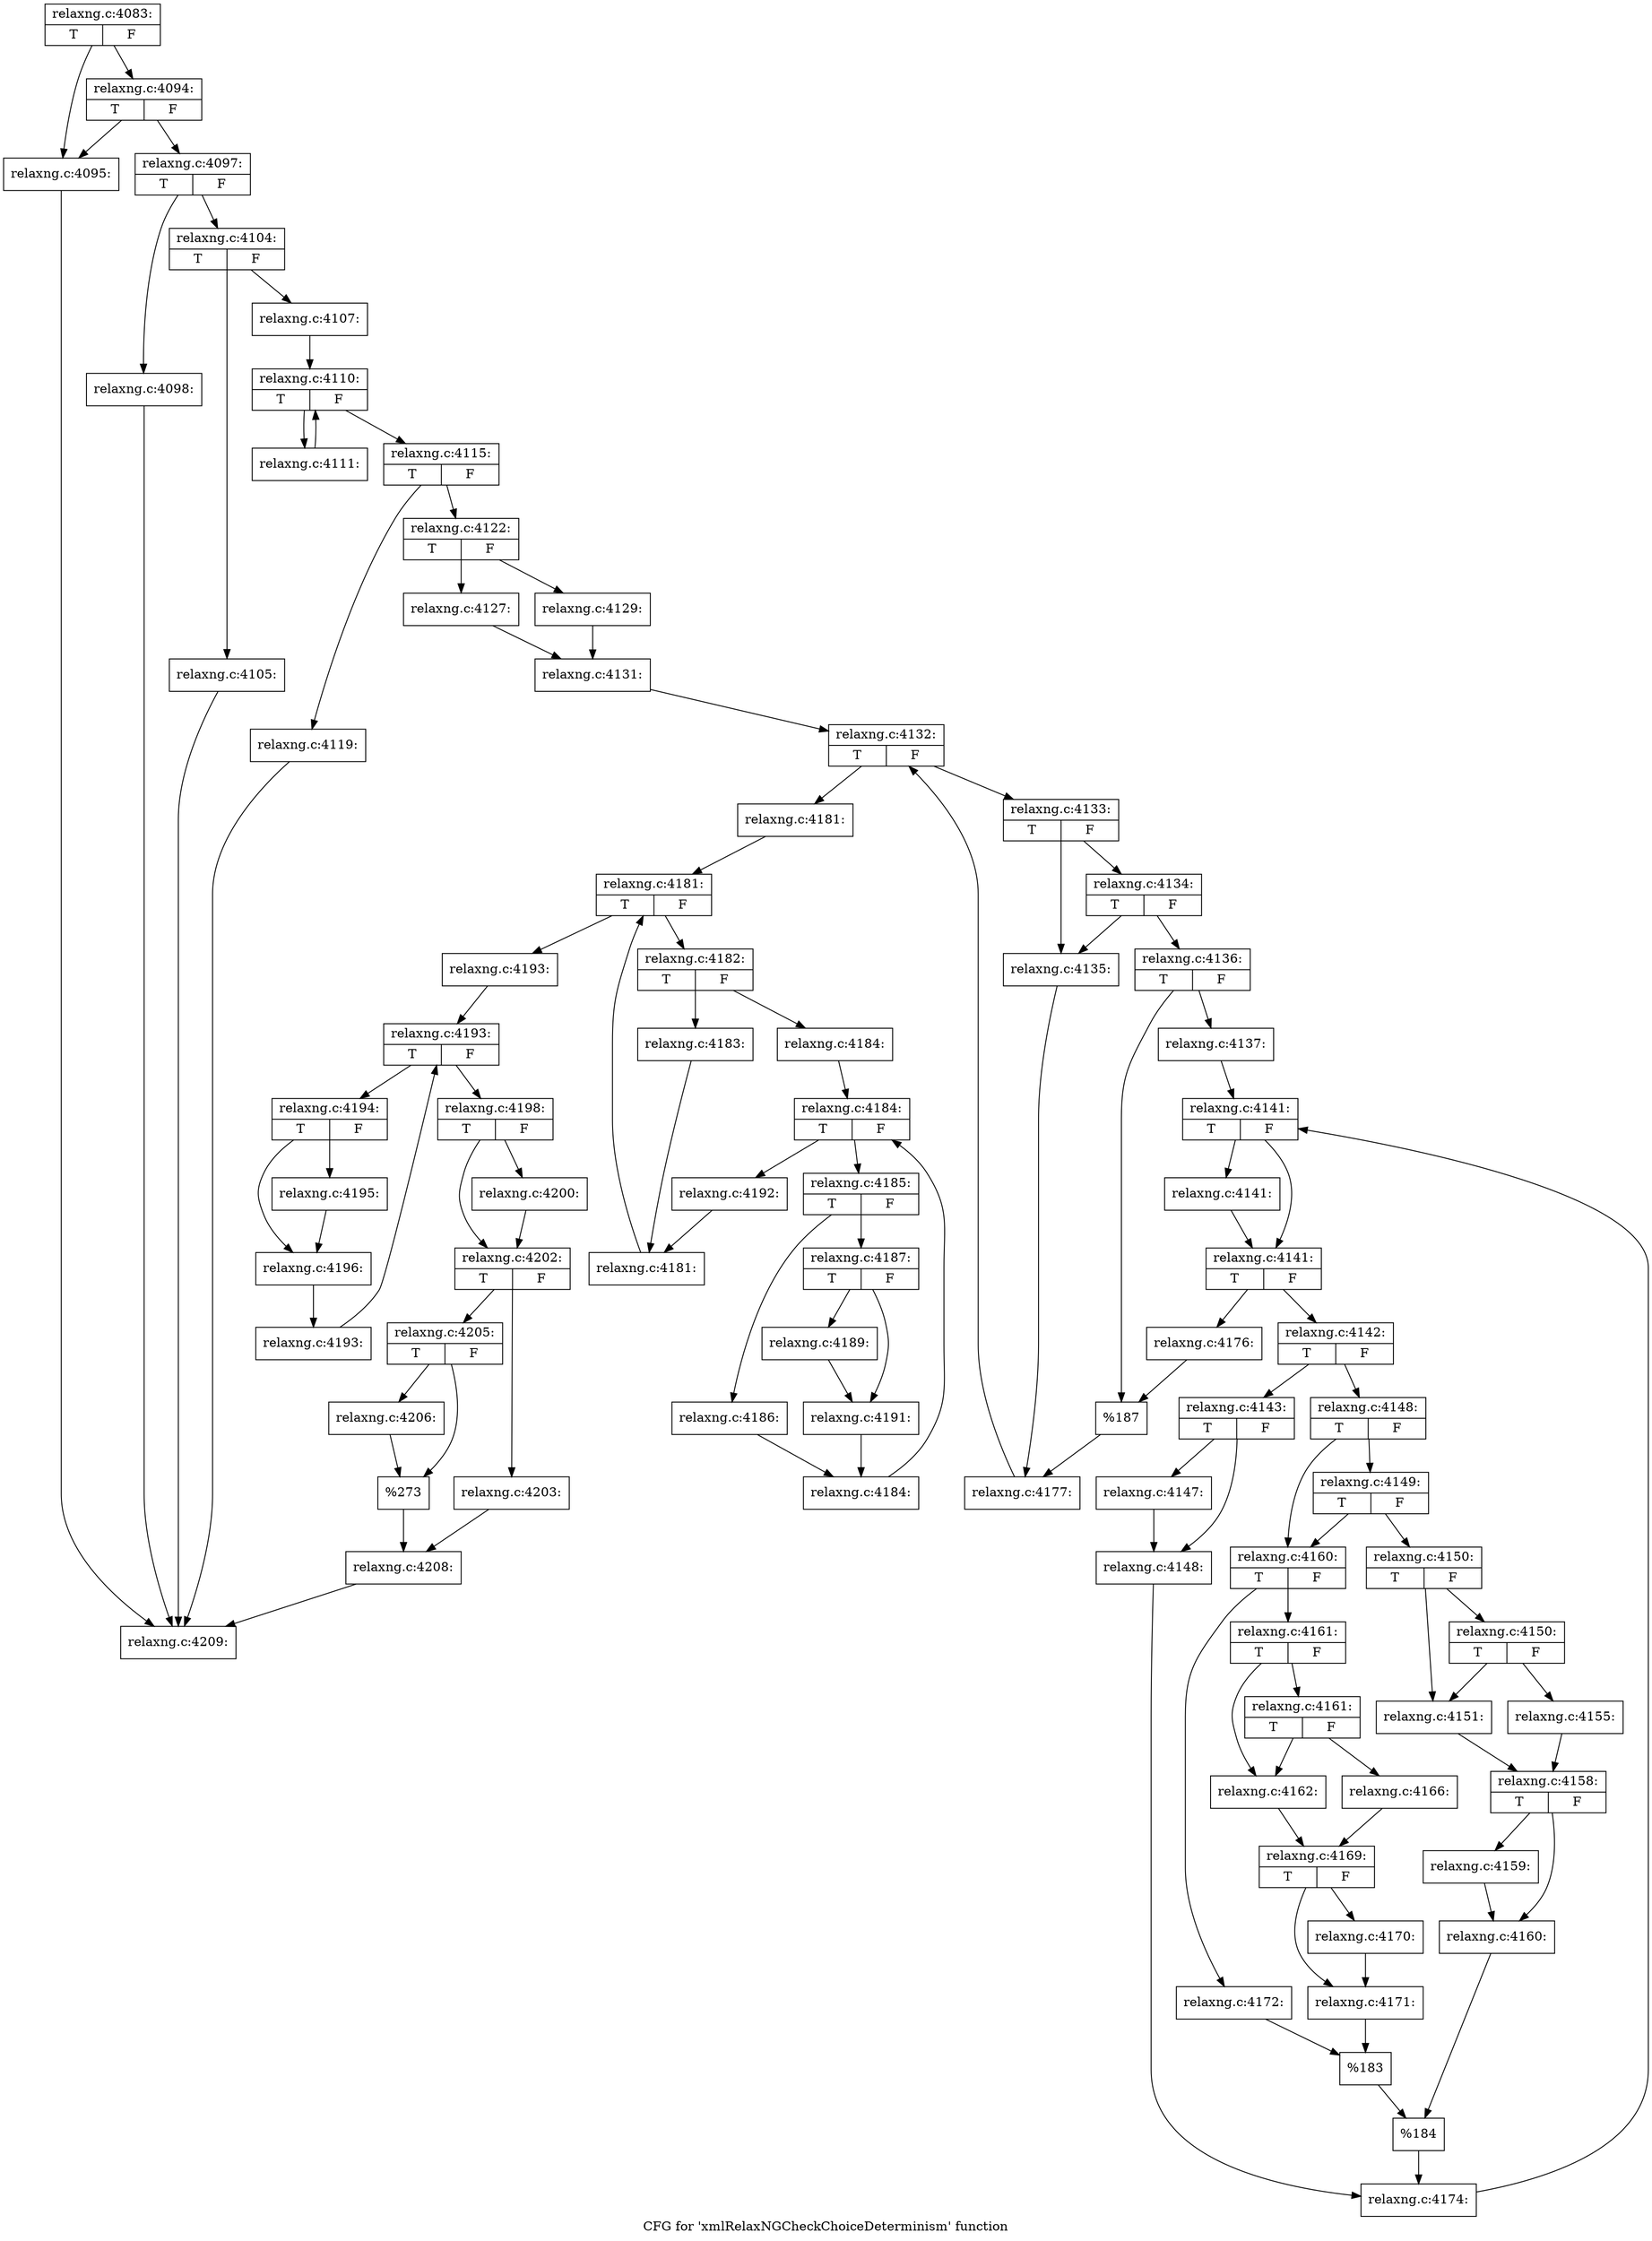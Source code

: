 digraph "CFG for 'xmlRelaxNGCheckChoiceDeterminism' function" {
	label="CFG for 'xmlRelaxNGCheckChoiceDeterminism' function";

	Node0x3e3bf00 [shape=record,label="{relaxng.c:4083:|{<s0>T|<s1>F}}"];
	Node0x3e3bf00 -> Node0x3e3e7b0;
	Node0x3e3bf00 -> Node0x3e3e850;
	Node0x3e3e850 [shape=record,label="{relaxng.c:4094:|{<s0>T|<s1>F}}"];
	Node0x3e3e850 -> Node0x3e3e7b0;
	Node0x3e3e850 -> Node0x3e3e800;
	Node0x3e3e7b0 [shape=record,label="{relaxng.c:4095:}"];
	Node0x3e3e7b0 -> Node0x3e3c9b0;
	Node0x3e3e800 [shape=record,label="{relaxng.c:4097:|{<s0>T|<s1>F}}"];
	Node0x3e3e800 -> Node0x3e3ef90;
	Node0x3e3e800 -> Node0x3e3efe0;
	Node0x3e3ef90 [shape=record,label="{relaxng.c:4098:}"];
	Node0x3e3ef90 -> Node0x3e3c9b0;
	Node0x3e3efe0 [shape=record,label="{relaxng.c:4104:|{<s0>T|<s1>F}}"];
	Node0x3e3efe0 -> Node0x3e3f5a0;
	Node0x3e3efe0 -> Node0x3e3f5f0;
	Node0x3e3f5a0 [shape=record,label="{relaxng.c:4105:}"];
	Node0x3e3f5a0 -> Node0x3e3c9b0;
	Node0x3e3f5f0 [shape=record,label="{relaxng.c:4107:}"];
	Node0x3e3f5f0 -> Node0x382f810;
	Node0x382f810 [shape=record,label="{relaxng.c:4110:|{<s0>T|<s1>F}}"];
	Node0x382f810 -> Node0x3e40670;
	Node0x382f810 -> Node0x3e40340;
	Node0x3e40670 [shape=record,label="{relaxng.c:4111:}"];
	Node0x3e40670 -> Node0x382f810;
	Node0x3e40340 [shape=record,label="{relaxng.c:4115:|{<s0>T|<s1>F}}"];
	Node0x3e40340 -> Node0x3e41380;
	Node0x3e40340 -> Node0x3e413d0;
	Node0x3e41380 [shape=record,label="{relaxng.c:4119:}"];
	Node0x3e41380 -> Node0x3e3c9b0;
	Node0x3e413d0 [shape=record,label="{relaxng.c:4122:|{<s0>T|<s1>F}}"];
	Node0x3e413d0 -> Node0x3e41bd0;
	Node0x3e413d0 -> Node0x3e41c70;
	Node0x3e41bd0 [shape=record,label="{relaxng.c:4127:}"];
	Node0x3e41bd0 -> Node0x3e41c20;
	Node0x3e41c70 [shape=record,label="{relaxng.c:4129:}"];
	Node0x3e41c70 -> Node0x3e41c20;
	Node0x3e41c20 [shape=record,label="{relaxng.c:4131:}"];
	Node0x3e41c20 -> Node0x3e42680;
	Node0x3e42680 [shape=record,label="{relaxng.c:4132:|{<s0>T|<s1>F}}"];
	Node0x3e42680 -> Node0x3e42a30;
	Node0x3e42680 -> Node0x3e42860;
	Node0x3e42a30 [shape=record,label="{relaxng.c:4133:|{<s0>T|<s1>F}}"];
	Node0x3e42a30 -> Node0x3e42f90;
	Node0x3e42a30 -> Node0x3e43080;
	Node0x3e43080 [shape=record,label="{relaxng.c:4134:|{<s0>T|<s1>F}}"];
	Node0x3e43080 -> Node0x3e42f90;
	Node0x3e43080 -> Node0x3e43030;
	Node0x3e42f90 [shape=record,label="{relaxng.c:4135:}"];
	Node0x3e42f90 -> Node0x3e42fe0;
	Node0x3e43030 [shape=record,label="{relaxng.c:4136:|{<s0>T|<s1>F}}"];
	Node0x3e43030 -> Node0x3e43c40;
	Node0x3e43030 -> Node0x3e43c90;
	Node0x3e43c40 [shape=record,label="{relaxng.c:4137:}"];
	Node0x3e43c40 -> Node0x3e44830;
	Node0x3e44830 [shape=record,label="{relaxng.c:4141:|{<s0>T|<s1>F}}"];
	Node0x3e44830 -> Node0x3e44ae0;
	Node0x3e44830 -> Node0x3e44a90;
	Node0x3e44ae0 [shape=record,label="{relaxng.c:4141:}"];
	Node0x3e44ae0 -> Node0x3e44a90;
	Node0x3e44a90 [shape=record,label="{relaxng.c:4141:|{<s0>T|<s1>F}}"];
	Node0x3e44a90 -> Node0x3e44fd0;
	Node0x3e44a90 -> Node0x3e44a10;
	Node0x3e44fd0 [shape=record,label="{relaxng.c:4142:|{<s0>T|<s1>F}}"];
	Node0x3e44fd0 -> Node0x3e45140;
	Node0x3e44fd0 -> Node0x3e451e0;
	Node0x3e45140 [shape=record,label="{relaxng.c:4143:|{<s0>T|<s1>F}}"];
	Node0x3e45140 -> Node0x3e45e80;
	Node0x3e45140 -> Node0x3e461b0;
	Node0x3e45e80 [shape=record,label="{relaxng.c:4147:}"];
	Node0x3e45e80 -> Node0x3e461b0;
	Node0x3e461b0 [shape=record,label="{relaxng.c:4148:}"];
	Node0x3e461b0 -> Node0x3e45190;
	Node0x3e451e0 [shape=record,label="{relaxng.c:4148:|{<s0>T|<s1>F}}"];
	Node0x3e451e0 -> Node0x3e46700;
	Node0x3e451e0 -> Node0x3e466b0;
	Node0x3e46700 [shape=record,label="{relaxng.c:4149:|{<s0>T|<s1>F}}"];
	Node0x3e46700 -> Node0x3e46610;
	Node0x3e46700 -> Node0x3e466b0;
	Node0x3e46610 [shape=record,label="{relaxng.c:4150:|{<s0>T|<s1>F}}"];
	Node0x3e46610 -> Node0x3e47050;
	Node0x3e46610 -> Node0x3e47140;
	Node0x3e47140 [shape=record,label="{relaxng.c:4150:|{<s0>T|<s1>F}}"];
	Node0x3e47140 -> Node0x3e47050;
	Node0x3e47140 -> Node0x3e470f0;
	Node0x3e47050 [shape=record,label="{relaxng.c:4151:}"];
	Node0x3e47050 -> Node0x3e470a0;
	Node0x3e470f0 [shape=record,label="{relaxng.c:4155:}"];
	Node0x3e470f0 -> Node0x3e470a0;
	Node0x3e470a0 [shape=record,label="{relaxng.c:4158:|{<s0>T|<s1>F}}"];
	Node0x3e470a0 -> Node0x3e48750;
	Node0x3e470a0 -> Node0x3e487a0;
	Node0x3e48750 [shape=record,label="{relaxng.c:4159:}"];
	Node0x3e48750 -> Node0x3e487a0;
	Node0x3e487a0 [shape=record,label="{relaxng.c:4160:}"];
	Node0x3e487a0 -> Node0x3e46660;
	Node0x3e466b0 [shape=record,label="{relaxng.c:4160:|{<s0>T|<s1>F}}"];
	Node0x3e466b0 -> Node0x3e48d20;
	Node0x3e466b0 -> Node0x3e48dc0;
	Node0x3e48d20 [shape=record,label="{relaxng.c:4161:|{<s0>T|<s1>F}}"];
	Node0x3e48d20 -> Node0x3e49370;
	Node0x3e48d20 -> Node0x3e49460;
	Node0x3e49460 [shape=record,label="{relaxng.c:4161:|{<s0>T|<s1>F}}"];
	Node0x3e49460 -> Node0x3e49370;
	Node0x3e49460 -> Node0x3e49410;
	Node0x3e49370 [shape=record,label="{relaxng.c:4162:}"];
	Node0x3e49370 -> Node0x3e493c0;
	Node0x3e49410 [shape=record,label="{relaxng.c:4166:}"];
	Node0x3e49410 -> Node0x3e493c0;
	Node0x3e493c0 [shape=record,label="{relaxng.c:4169:|{<s0>T|<s1>F}}"];
	Node0x3e493c0 -> Node0x3e4aba0;
	Node0x3e493c0 -> Node0x3e4abf0;
	Node0x3e4aba0 [shape=record,label="{relaxng.c:4170:}"];
	Node0x3e4aba0 -> Node0x3e4abf0;
	Node0x3e4abf0 [shape=record,label="{relaxng.c:4171:}"];
	Node0x3e4abf0 -> Node0x3e48d70;
	Node0x3e48dc0 [shape=record,label="{relaxng.c:4172:}"];
	Node0x3e48dc0 -> Node0x3e48d70;
	Node0x3e48d70 [shape=record,label="{%183}"];
	Node0x3e48d70 -> Node0x3e46660;
	Node0x3e46660 [shape=record,label="{%184}"];
	Node0x3e46660 -> Node0x3e45190;
	Node0x3e45190 [shape=record,label="{relaxng.c:4174:}"];
	Node0x3e45190 -> Node0x3e44830;
	Node0x3e44a10 [shape=record,label="{relaxng.c:4176:}"];
	Node0x3e44a10 -> Node0x3e43c90;
	Node0x3e43c90 [shape=record,label="{%187}"];
	Node0x3e43c90 -> Node0x3e42fe0;
	Node0x3e42fe0 [shape=record,label="{relaxng.c:4177:}"];
	Node0x3e42fe0 -> Node0x3e42680;
	Node0x3e42860 [shape=record,label="{relaxng.c:4181:}"];
	Node0x3e42860 -> Node0x3e4bf90;
	Node0x3e4bf90 [shape=record,label="{relaxng.c:4181:|{<s0>T|<s1>F}}"];
	Node0x3e4bf90 -> Node0x3e4c270;
	Node0x3e4bf90 -> Node0x3e4bdf0;
	Node0x3e4c270 [shape=record,label="{relaxng.c:4182:|{<s0>T|<s1>F}}"];
	Node0x3e4c270 -> Node0x3e4c610;
	Node0x3e4c270 -> Node0x3e4c660;
	Node0x3e4c610 [shape=record,label="{relaxng.c:4183:}"];
	Node0x3e4c610 -> Node0x3e4c1e0;
	Node0x3e4c660 [shape=record,label="{relaxng.c:4184:}"];
	Node0x3e4c660 -> Node0x3e4cc40;
	Node0x3e4cc40 [shape=record,label="{relaxng.c:4184:|{<s0>T|<s1>F}}"];
	Node0x3e4cc40 -> Node0x3e4cf20;
	Node0x3e4cc40 -> Node0x3e4caa0;
	Node0x3e4cf20 [shape=record,label="{relaxng.c:4185:|{<s0>T|<s1>F}}"];
	Node0x3e4cf20 -> Node0x3e4d2c0;
	Node0x3e4cf20 -> Node0x3e4d310;
	Node0x3e4d2c0 [shape=record,label="{relaxng.c:4186:}"];
	Node0x3e4d2c0 -> Node0x3e4ce90;
	Node0x3e4d310 [shape=record,label="{relaxng.c:4187:|{<s0>T|<s1>F}}"];
	Node0x3e4d310 -> Node0x3e4df00;
	Node0x3e4d310 -> Node0x3e4df50;
	Node0x3e4df00 [shape=record,label="{relaxng.c:4189:}"];
	Node0x3e4df00 -> Node0x3e4df50;
	Node0x3e4df50 [shape=record,label="{relaxng.c:4191:}"];
	Node0x3e4df50 -> Node0x3e4ce90;
	Node0x3e4ce90 [shape=record,label="{relaxng.c:4184:}"];
	Node0x3e4ce90 -> Node0x3e4cc40;
	Node0x3e4caa0 [shape=record,label="{relaxng.c:4192:}"];
	Node0x3e4caa0 -> Node0x3e4c1e0;
	Node0x3e4c1e0 [shape=record,label="{relaxng.c:4181:}"];
	Node0x3e4c1e0 -> Node0x3e4bf90;
	Node0x3e4bdf0 [shape=record,label="{relaxng.c:4193:}"];
	Node0x3e4bdf0 -> Node0x3c7ae40;
	Node0x3c7ae40 [shape=record,label="{relaxng.c:4193:|{<s0>T|<s1>F}}"];
	Node0x3c7ae40 -> Node0x3c7b120;
	Node0x3c7ae40 -> Node0x3c7aca0;
	Node0x3c7b120 [shape=record,label="{relaxng.c:4194:|{<s0>T|<s1>F}}"];
	Node0x3c7b120 -> Node0x3c7b4c0;
	Node0x3c7b120 -> Node0x3c7b510;
	Node0x3c7b4c0 [shape=record,label="{relaxng.c:4195:}"];
	Node0x3c7b4c0 -> Node0x3c7b510;
	Node0x3c7b510 [shape=record,label="{relaxng.c:4196:}"];
	Node0x3c7b510 -> Node0x3c7b090;
	Node0x3c7b090 [shape=record,label="{relaxng.c:4193:}"];
	Node0x3c7b090 -> Node0x3c7ae40;
	Node0x3c7aca0 [shape=record,label="{relaxng.c:4198:|{<s0>T|<s1>F}}"];
	Node0x3c7aca0 -> Node0x3c7c2a0;
	Node0x3c7aca0 -> Node0x3c7c2f0;
	Node0x3c7c2a0 [shape=record,label="{relaxng.c:4200:}"];
	Node0x3c7c2a0 -> Node0x3c7c2f0;
	Node0x3c7c2f0 [shape=record,label="{relaxng.c:4202:|{<s0>T|<s1>F}}"];
	Node0x3c7c2f0 -> Node0x3c7ca90;
	Node0x3c7c2f0 -> Node0x3c7cb30;
	Node0x3c7ca90 [shape=record,label="{relaxng.c:4203:}"];
	Node0x3c7ca90 -> Node0x3c7cae0;
	Node0x3c7cb30 [shape=record,label="{relaxng.c:4205:|{<s0>T|<s1>F}}"];
	Node0x3c7cb30 -> Node0x3e53400;
	Node0x3c7cb30 -> Node0x3e53450;
	Node0x3e53400 [shape=record,label="{relaxng.c:4206:}"];
	Node0x3e53400 -> Node0x3e53450;
	Node0x3e53450 [shape=record,label="{%273}"];
	Node0x3e53450 -> Node0x3c7cae0;
	Node0x3c7cae0 [shape=record,label="{relaxng.c:4208:}"];
	Node0x3c7cae0 -> Node0x3e3c9b0;
	Node0x3e3c9b0 [shape=record,label="{relaxng.c:4209:}"];
}
